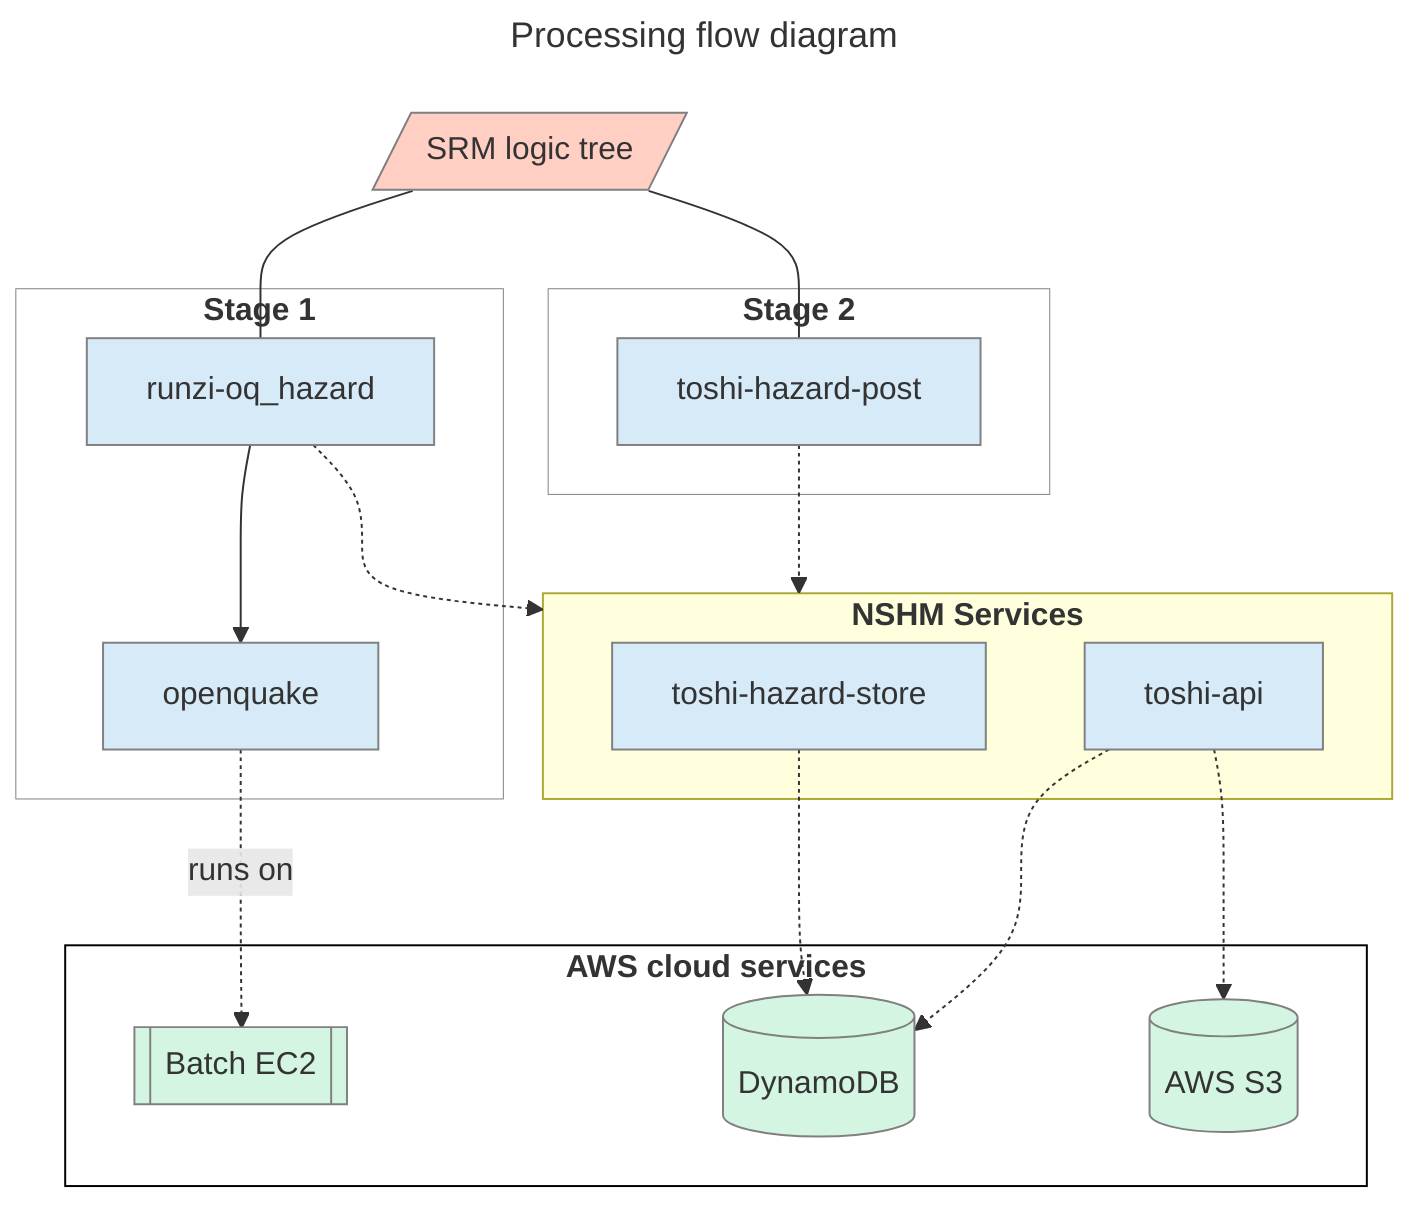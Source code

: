 ---
title: Processing flow diagram
---
%%{ init: { 'flowchart': { 'curve': 'basis' } } }%%
flowchart 
    classDef node fill: #d6eaf8 , stroke:gray,stroke-width:1px;
    classDef box fill:white, stroke:black,stroke-width:1px;
    classDef box2 fill:white, stroke:gray,stroke-width:0.5px;
    classDef doc fill:#ffcfc4;

    subgraph K["`**AWS cloud services**`"]
        direction TB
        batch[[Batch EC2]]
        dynamoDB[(DynamoDB)]
        s3[("AWS S3")]
        class batch,s3,dynamoDB AWS;
        classDef AWS fill:  #d5f5e3 , stroke:gray,stroke-width:1px;
    end

    subgraph J["`**NSHM Services**`"]
        ths[toshi-hazard-store]
        tapi[toshi-api] 
    end        

    %% subgraph P["`**Processing stages**`"]
        slt[/SRM logic tree/]:::doc
        
        subgraph S1["`**Stage 1**`"]
         roh[runzi-oq_hazard]
         oq[openquake]
         roh --> oq
         %% style slt fill:cyan
        end
        subgraph S2["`**Stage  2**`"]
         thp[toshi-hazard-post]
        end
    %%end
    %% apply styles to subgraphs
    class K,J,P box
    class S1,S2 box2

    %% links
    slt --- roh
    slt --- thp
    tapi -.-> dynamoDB
    tapi -.-> s3
    ths -.-> dynamoDB
    oq -. runs on .-> batch
    roh -.-> J
    thp -.-> J